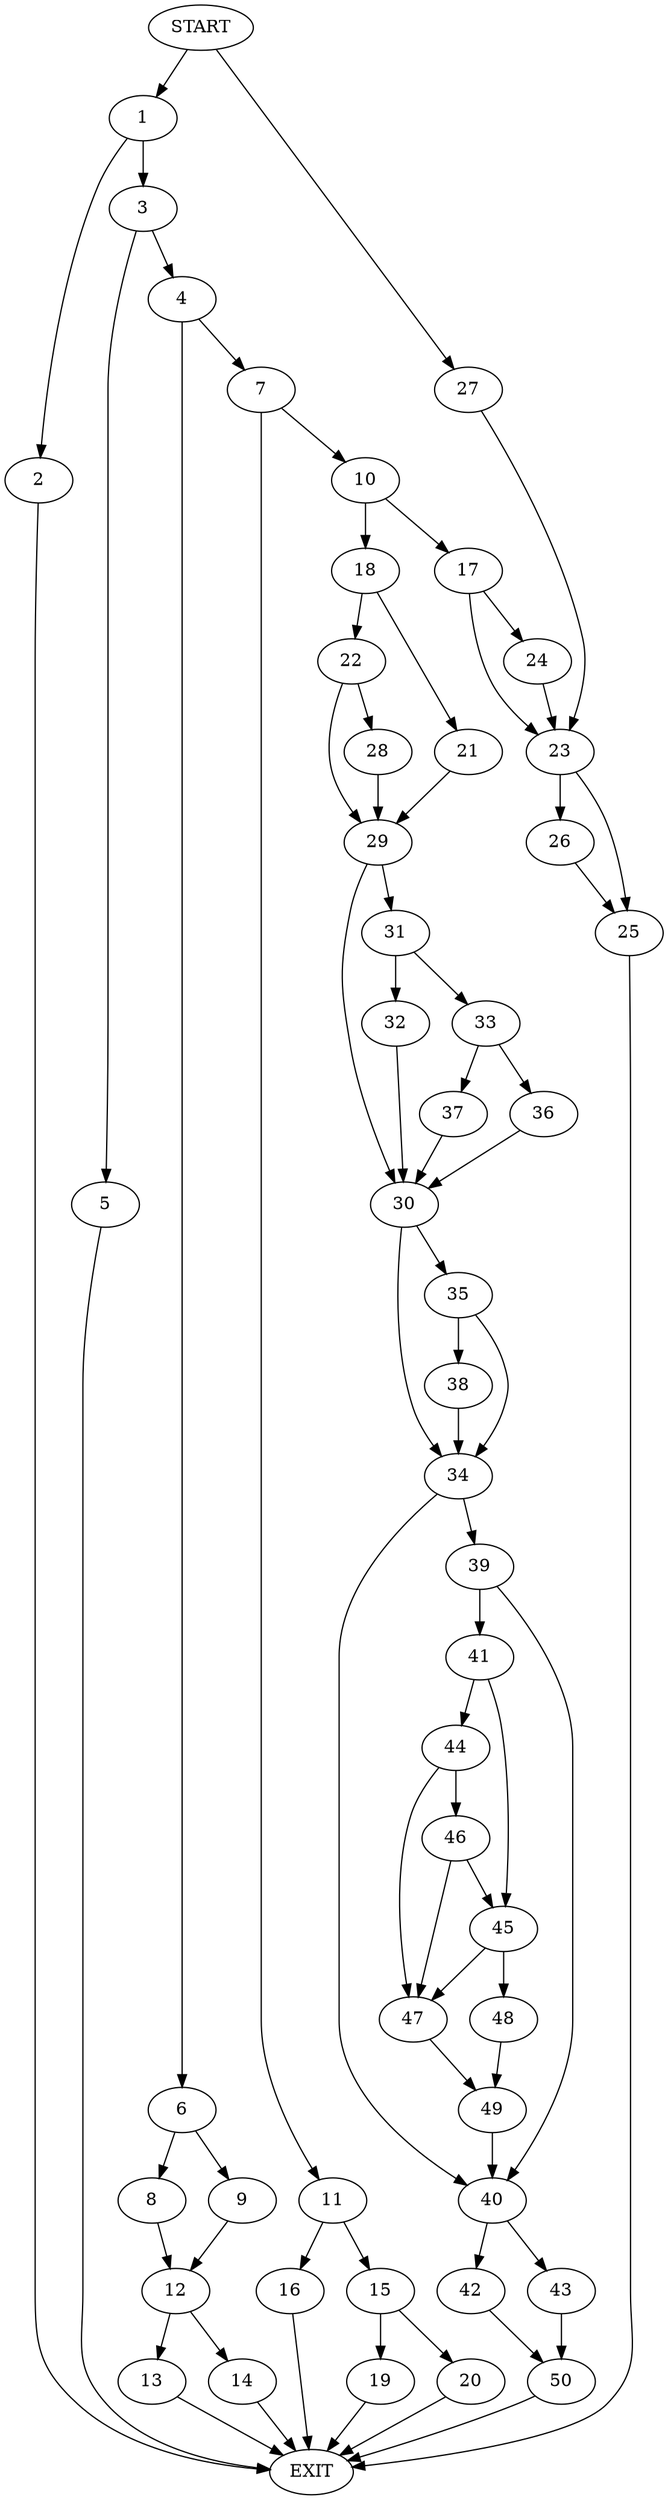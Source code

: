digraph {
0 [label="START"]
51 [label="EXIT"]
0 -> 1
1 -> 2
1 -> 3
2 -> 51
3 -> 4
3 -> 5
4 -> 6
4 -> 7
5 -> 51
6 -> 8
6 -> 9
7 -> 10
7 -> 11
9 -> 12
8 -> 12
12 -> 13
12 -> 14
14 -> 51
13 -> 51
11 -> 15
11 -> 16
10 -> 17
10 -> 18
16 -> 51
15 -> 19
15 -> 20
19 -> 51
20 -> 51
18 -> 21
18 -> 22
17 -> 23
17 -> 24
23 -> 25
23 -> 26
24 -> 23
0 -> 27
27 -> 23
26 -> 25
25 -> 51
22 -> 28
22 -> 29
21 -> 29
28 -> 29
29 -> 30
29 -> 31
31 -> 32
31 -> 33
30 -> 34
30 -> 35
33 -> 36
33 -> 37
32 -> 30
36 -> 30
37 -> 30
35 -> 34
35 -> 38
34 -> 39
34 -> 40
38 -> 34
39 -> 40
39 -> 41
40 -> 42
40 -> 43
41 -> 44
41 -> 45
44 -> 46
44 -> 47
45 -> 47
45 -> 48
47 -> 49
46 -> 47
46 -> 45
48 -> 49
49 -> 40
43 -> 50
42 -> 50
50 -> 51
}
